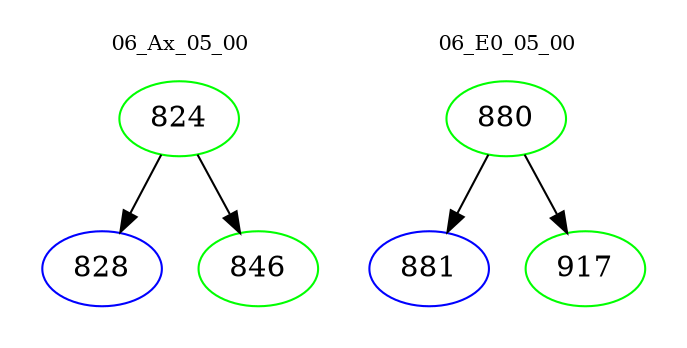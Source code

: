 digraph{
subgraph cluster_0 {
color = white
label = "06_Ax_05_00";
fontsize=10;
T0_824 [label="824", color="green"]
T0_824 -> T0_828 [color="black"]
T0_828 [label="828", color="blue"]
T0_824 -> T0_846 [color="black"]
T0_846 [label="846", color="green"]
}
subgraph cluster_1 {
color = white
label = "06_E0_05_00";
fontsize=10;
T1_880 [label="880", color="green"]
T1_880 -> T1_881 [color="black"]
T1_881 [label="881", color="blue"]
T1_880 -> T1_917 [color="black"]
T1_917 [label="917", color="green"]
}
}
